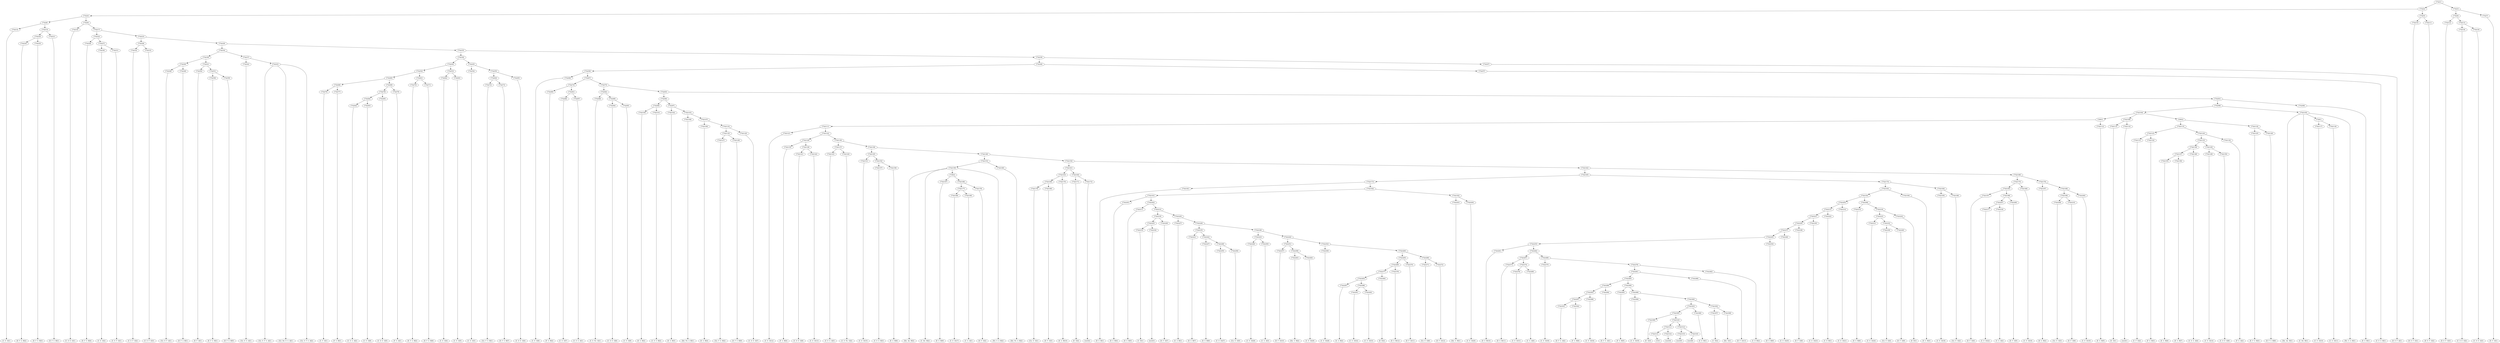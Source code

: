 digraph sample{
"C742(1)"->"C742(2)"
"C742(1)"->"C742(3)"
"C742(2)"->"C742(4)"
"C742(2)"->"C742(5)"
"C742(3)"->"C742(6)"
"C742(3)"->"C742(7)"
"C742(4)"->"C742(8)"
"C742(4)"->"C742(9)"
"C742(5)"->"C742(10)"
"C742(5)"->"C742(11)"
"C742(6)"->"C742(12)"
"C742(6)"->"C742(13)"
"C742(7)"->"[D  F  G](1)"
"C742(8)"->"C742(14)"
"C742(8)"->"C742(15)"
"C742(9)"->"C742(16)"
"C742(9)"->"C742(17)"
"C742(10)"->"[D  E  F  G](1)"
"C742(11)"->"[D  E  F  G](2)"
"C742(12)"->"[D  E  F  G](3)"
"C742(13)"->"C742(18)"
"C742(13)"->"C742(19)"
"C742(14)"->"[C  E  G](1)"
"C742(15)"->"C742(20)"
"C742(15)"->"C742(21)"
"C742(16)"->"[C  D  E  G](1)"
"C742(17)"->"C742(22)"
"C742(17)"->"C742(23)"
"C742(18)"->"[C  D  E  G](2)"
"C742(19)"->"[C  D  E  G](3)"
"C742(20)"->"C742(24)"
"C742(20)"->"C742(25)"
"C742(21)"->"[D  F  G  B](1)"
"C742(22)"->"C742(26)"
"C742(22)"->"C742(27)"
"C742(23)"->"C742(28)"
"C742(23)"->"C742(29)"
"C742(24)"->"[D  F  G  B](2)"
"C742(25)"->"[D  F  G  B](3)"
"C742(26)"->"[D  F  G  B](4)"
"C742(27)"->"C742(30)"
"C742(27)"->"C742(31)"
"C742(28)"->"C742(32)"
"C742(28)"->"C742(33)"
"C742(29)"->"C742(34)"
"C742(29)"->"C742(35)"
"C742(30)"->"[C  E  G](2)"
"C742(31)"->"[C  E  F  G](1)"
"C742(32)"->"[C  E  F  G](2)"
"C742(33)"->"[C  E  F  G](3)"
"C742(34)"->"C742(36)"
"C742(34)"->"C742(37)"
"C742(35)"->"C742(38)"
"C742(35)"->"C742(39)"
"C742(36)"->"C742(40)"
"C742(36)"->"C742(41)"
"C742(37)"->"C742(42)"
"C742(37)"->"C742(43)"
"C742(38)"->"C742(44)"
"C742(38)"->"C742(45)"
"C742(39)"->"C742(46)"
"C742(39)"->"C742(47)"
"C742(40)"->"C742(48)"
"C742(40)"->"C742(49)"
"C742(41)"->"C742(50)"
"C742(41)"->"C742(51)"
"C742(42)"->"[Cis  E  G  A](1)"
"C742(43)"->"[Cis  E  F  G  A](1)"
"C742(43)"->"[Cis  Dis  E  G  A](1)"
"C742(43)"->"[Cis  E  F  G  A](2)"
"C742(44)"->"C742(52)"
"C742(44)"->"C742(53)"
"C742(45)"->"C742(54)"
"C742(45)"->"C742(55)"
"C742(46)"->"C742(56)"
"C742(46)"->"C742(57)"
"C742(47)"->"[D  E  F  A](1)"
"C742(48)"->"[Cis  D  F  A](1)"
"C742(49)"->"[D  F  A  B](1)"
"C742(50)"->"[D  F  A](1)"
"C742(51)"->"C742(58)"
"C742(51)"->"C742(59)"
"C742(52)"->"C742(60)"
"C742(52)"->"C742(61)"
"C742(53)"->"C742(62)"
"C742(53)"->"C742(63)"
"C742(54)"->"[C  E  G](3)"
"C742(55)"->"C742(64)"
"C742(55)"->"C742(65)"
"C742(56)"->"C742(66)"
"C742(56)"->"C742(67)"
"C742(57)"->"[C  E  G  B](1)"
"C742(58)"->"[E  F  G  B](1)"
"C742(59)"->"[D  F  G  B](5)"
"C742(60)"->"C742(68)"
"C742(60)"->"C742(69)"
"C742(61)"->"C742(70)"
"C742(61)"->"C742(71)"
"C742(62)"->"[C  E  G](4)"
"C742(63)"->"[C  E  G](5)"
"C742(64)"->"C742(72)"
"C742(64)"->"C742(73)"
"C742(65)"->"[C  D  E  G](4)"
"C742(66)"->"[C  E  G](6)"
"C742(67)"->"C742(74)"
"C742(67)"->"C742(75)"
"C742(68)"->"C742(76)"
"C742(68)"->"C742(77)"
"C742(69)"->"C742(78)"
"C742(69)"->"C742(79)"
"C742(70)"->"[E  F  G  B](2)"
"C742(71)"->"[D  F  G  B](6)"
"C742(72)"->"[Cis  F  G  B](1)"
"C742(73)"->"[D  F  G  B](7)"
"C742(74)"->"C742(80)"
"C742(74)"->"C742(81)"
"C742(75)"->"C742(82)"
"C742(75)"->"C742(83)"
"C742(76)"->"[C  F  G](1)"
"C742(77)"->"[F  G  B](1)"
"C742(78)"->"C742(84)"
"C742(78)"->"C742(85)"
"C742(79)"->"[F  G  A](1)"
"C742(80)"->"[F  G  B](2)"
"C742(81)"->"C742(86)"
"C742(81)"->"C742(87)"
"C742(82)"->"C742(88)"
"C742(82)"->"C742(89)"
"C742(83)"->"C742(90)"
"C742(83)"->"C742(91)"
"C742(84)"->"C742(92)"
"C742(84)"->"C742(93)"
"C742(85)"->"[C  D  E  G](5)"
"C742(86)"->"[C  E  G](7)"
"C742(87)"->"[C  E  G  A](1)"
"C742(88)"->"[C  E  Fis  G](1)"
"C742(89)"->"C742(94)"
"C742(89)"->"C742(95)"
"C742(90)"->"C742(96)"
"C742(90)"->"C742(97)"
"C742(91)"->"C742(98)"
"C742(91)"->"C742(99)"
"C742(92)"->"[C  E  G  A](2)"
"C742(93)"->"[C  E  G](8)"
"C742(94)"->"[C  D  E  G](6)"
"C742(95)"->"[C  E  G](9)"
"C742(96)"->"C742(100)"
"C742(96)"->"C742(101)"
"C742(97)"->"C742(102)"
"C742(97)"->"C742(103)"
"C742(98)"->"C742(104)"
"C742(98)"->"C742(105)"
"C742(99)"->"[E  G  B](1)"
"C742(100)"->"[E  G  B](2)"
"C742(101)"->"[C  E  G  B](2)"
"C742(102)"->"[E  G  B](3)"
"C742(103)"->"C742(106)"
"C742(103)"->"C742(107)"
"C742(104)"->"C300(1)"
"C742(104)"->"C742(108)"
"C742(104)"->"C300(2)"
"C742(105)"->"[Dis  Ais  B](1)"
"C742(105)"->"[C  Dis  B](1)"
"C742(105)"->"C729(1)"
"C742(105)"->"[Fis  G  A  B](1)"
"C742(106)"->"[Dis  Fis  A  B](1)"
"C742(107)"->"C742(109)"
"C742(107)"->"C742(110)"
"C300(1)"->"C742(111)"
"C300(1)"->"C742(112)"
"C742(108)"->"C742(113)"
"C742(108)"->"C742(114)"
"C300(2)"->"C742(115)"
"C300(2)"->"C742(116)"
"C729(1)"->"C742(117)"
"C729(1)"->"C742(118)"
"C742(109)"->"[E  G  B](4)"
"C742(110)"->"C742(119)"
"C742(110)"->"C742(120)"
"C742(111)"->"C742(121)"
"C742(111)"->"C742(122)"
"C742(112)"->"[E  G  B](5)"
"C742(113)"->"[E  G](1)"
"C742(114)"->"[rest](1)"
"C742(115)"->"C742(123)"
"C742(115)"->"C742(124)"
"C742(116)"->"C742(125)"
"C742(116)"->"C742(126)"
"C742(117)"->"[C  E  G](10)"
"C742(118)"->"[C  E  G](11)"
"C742(119)"->"C742(127)"
"C742(119)"->"C742(128)"
"C742(120)"->"[C  D  E  G](7)"
"C742(121)"->"[C  E  G](12)"
"C742(122)"->"C742(129)"
"C742(122)"->"C742(130)"
"C742(123)"->"C742(131)"
"C742(123)"->"C742(132)"
"C742(124)"->"C742(133)"
"C742(124)"->"C742(134)"
"C742(125)"->"[E  F  G  B](3)"
"C742(126)"->"[D  F  G  B](8)"
"C742(127)"->"[Cis  F  G  B](2)"
"C742(128)"->"[D  F  G  B](9)"
"C742(129)"->"C742(135)"
"C742(129)"->"C742(136)"
"C742(130)"->"C742(137)"
"C742(130)"->"C742(138)"
"C742(131)"->"[C  F  G](2)"
"C742(132)"->"[F  G  B](3)"
"C742(133)"->"C742(139)"
"C742(133)"->"C742(140)"
"C742(134)"->"[F  G  A](2)"
"C742(135)"->"[F  G  B](4)"
"C742(136)"->"C742(141)"
"C742(136)"->"C742(142)"
"C742(137)"->"C742(143)"
"C742(137)"->"C742(144)"
"C742(138)"->"C742(145)"
"C742(138)"->"C742(146)"
"C742(139)"->"C742(147)"
"C742(139)"->"C742(148)"
"C742(140)"->"C742(149)"
"C742(140)"->"C742(150)"
"C742(141)"->"[C  D  E  G](8)"
"C742(142)"->"[C  E  G](13)"
"C742(143)"->"[C  E  G  A](3)"
"C742(144)"->"[C  E  Fis  G](2)"
"C742(145)"->"C742(151)"
"C742(145)"->"C742(152)"
"C742(146)"->"C742(153)"
"C742(146)"->"C742(154)"
"C742(147)"->"C742(155)"
"C742(147)"->"C742(156)"
"C742(148)"->"[C  E  G  A](4)"
"C742(149)"->"[C  E  G](14)"
"C742(150)"->"[C  D  E  G](9)"
"C742(151)"->"[C  E  G](15)"
"C742(152)"->"C742(157)"
"C742(152)"->"C742(158)"
"C742(153)"->"C742(159)"
"C742(153)"->"C742(160)"
"C742(154)"->"C742(161)"
"C742(154)"->"C742(162)"
"C742(155)"->"[E  G  B](6)"
"C742(156)"->"[E  G  B](7)"
"C742(157)"->"[C  E  G  B](3)"
"C742(158)"->"[E  G  B](8)"
"C742(159)"->"[Dis  Ais  B](2)"
"C742(159)"->"[C  Dis  B](2)"
"C742(159)"->"C729(2)"
"C742(159)"->"[Fis  G  A  B](2)"
"C742(160)"->"[Dis  Fis  A  B](2)"
"C742(161)"->"C742(163)"
"C742(161)"->"C742(164)"
"C742(162)"->"C742(165)"
"C742(162)"->"C742(166)"
"C729(2)"->"C742(167)"
"C729(2)"->"C742(168)"
"C742(163)"->"C742(169)"
"C742(163)"->"C742(170)"
"C742(164)"->"C742(171)"
"C742(164)"->"C742(172)"
"C742(165)"->"C742(173)"
"C742(165)"->"C742(174)"
"C742(166)"->"C742(175)"
"C742(166)"->"C742(176)"
"C742(167)"->"[E  G  B](9)"
"C742(168)"->"C742(177)"
"C742(168)"->"C742(178)"
"C742(169)"->"C742(179)"
"C742(169)"->"C742(180)"
"C742(170)"->"[E  G  B](10)"
"C742(171)"->"[E  G](2)"
"C742(172)"->"[rest](2)"
"C742(173)"->"C742(181)"
"C742(173)"->"C742(182)"
"C742(174)"->"C742(183)"
"C742(174)"->"C742(184)"
"C742(175)"->"C742(185)"
"C742(175)"->"C742(186)"
"C742(176)"->"C742(187)"
"C742(176)"->"C742(188)"
"C742(177)"->"C742(189)"
"C742(177)"->"C742(190)"
"C742(178)"->"[D  F  G](2)"
"C742(179)"->"[Cis  E  G](1)"
"C742(180)"->"[D  F  G](3)"
"C742(181)"->"[D  G  B](1)"
"C742(182)"->"C742(191)"
"C742(182)"->"C742(192)"
"C742(183)"->"C742(193)"
"C742(183)"->"C742(194)"
"C742(184)"->"C742(195)"
"C742(184)"->"C742(196)"
"C742(185)"->"C742(197)"
"C742(185)"->"C742(198)"
"C742(186)"->"[C  E  G](16)"
"C742(187)"->"[D  G  B](2)"
"C742(188)"->"C742(199)"
"C742(188)"->"C742(200)"
"C742(189)"->"[C  E  G](17)"
"C742(190)"->"[C  G  A](1)"
"C742(191)"->"C742(201)"
"C742(191)"->"C742(202)"
"C742(192)"->"C742(203)"
"C742(192)"->"C742(204)"
"C742(193)"->"C742(205)"
"C742(193)"->"C742(206)"
"C742(194)"->"[D  G  B](3)"
"C742(195)"->"[C  E  G](18)"
"C742(196)"->"[Cis  E  G](2)"
"C742(197)"->"[D  F  G](4)"
"C742(198)"->"C742(207)"
"C742(198)"->"C742(208)"
"C742(199)"->"C742(209)"
"C742(199)"->"C742(210)"
"C742(200)"->"[C  E  G](19)"
"C742(201)"->"[D  G  B](4)"
"C742(202)"->"C742(211)"
"C742(202)"->"C742(212)"
"C742(203)"->"[Dis  G  B](1)"
"C742(204)"->"[C  E  G](20)"
"C742(205)"->"C742(213)"
"C742(205)"->"C742(214)"
"C742(206)"->"C742(215)"
"C742(206)"->"C742(216)"
"C742(207)"->"C742(217)"
"C742(207)"->"C742(218)"
"C742(208)"->"[D  F  G](5)"
"C742(209)"->"[Cis  E  G](3)"
"C742(210)"->"[D  F  G](6)"
"C742(211)"->"[D  G  B](5)"
"C742(212)"->"C742(219)"
"C742(212)"->"C742(220)"
"C742(213)"->"C742(221)"
"C742(213)"->"C742(222)"
"C742(214)"->"[C  E  G](21)"
"C742(215)"->"[D  G  B](6)"
"C742(216)"->"C742(223)"
"C742(216)"->"C742(224)"
"C742(217)"->"[C  E  G](22)"
"C742(218)"->"[C  G  A](2)"
"C742(219)"->"C742(225)"
"C742(219)"->"C742(226)"
"C742(220)"->"C742(227)"
"C742(220)"->"C742(228)"
"C742(221)"->"C742(229)"
"C742(221)"->"C742(230)"
"C742(222)"->"[C  D  B](1)"
"C742(223)"->"C742(231)"
"C742(223)"->"C742(232)"
"C742(224)"->"[D  E](1)"
"C742(225)"->"C742(233)"
"C742(225)"->"C742(234)"
"C742(226)"->"[D  F  G](7)"
"C742(227)"->"[G  A  B](1)"
"C742(228)"->"C742(235)"
"C742(228)"->"C742(236)"
"C742(229)"->"C742(237)"
"C742(229)"->"C742(238)"
"C742(230)"->"[C  E  G](23)"
"C742(231)"->"[C  E  G](24)"
"C742(232)"->"C742(239)"
"C742(232)"->"C742(240)"
"C742(233)"->"[C  E](1)"
"C742(234)"->"[rest](3)"
"C742(235)"->"C742(241)"
"C742(235)"->"C742(242)"
"C742(236)"->"C742(243)"
"C742(236)"->"C742(244)"
"C742(237)"->"C742(245)"
"C742(237)"->"C742(246)"
"C742(238)"->"[D  F  G](8)"
"C742(239)"->"[Cis  E  G](4)"
"C742(240)"->"[D  F  G](9)"
"C742(241)"->"[D  G  B](7)"
"C742(242)"->"C742(247)"
"C742(242)"->"C742(248)"
"C742(243)"->"C742(249)"
"C742(243)"->"C742(250)"
"C742(244)"->"C742(251)"
"C742(244)"->"C742(252)"
"C742(245)"->"C742(253)"
"C742(245)"->"C742(254)"
"C742(246)"->"[C  E  G](25)"
"C742(247)"->"[D  G  B](8)"
"C742(248)"->"C742(255)"
"C742(248)"->"C742(256)"
"C742(249)"->"[C  E  G](26)"
"C742(250)"->"[C  G  A](3)"
"C742(251)"->"C742(257)"
"C742(251)"->"C742(258)"
"C742(252)"->"C742(259)"
"C742(252)"->"C742(260)"
"C742(253)"->"C742(261)"
"C742(253)"->"C742(262)"
"C742(254)"->"[D  G  B](9)"
"C742(255)"->"[C  E  G](27)"
"C742(256)"->"[Cis  E  G](5)"
"C742(257)"->"[D  F  G](10)"
"C742(258)"->"C742(263)"
"C742(258)"->"C742(264)"
"C742(259)"->"[C  E  G](28)"
"C742(260)"->"C742(265)"
"C742(260)"->"C742(266)"
"C742(261)"->"[D  G  B](10)"
"C742(262)"->"C742(267)"
"C742(262)"->"C742(268)"
"C742(263)"->"[Dis  G  B](2)"
"C742(264)"->"[C  E  G](29)"
"C742(265)"->"C742(269)"
"C742(265)"->"C742(270)"
"C742(266)"->"C742(271)"
"C742(266)"->"C742(272)"
"C742(267)"->"C742(273)"
"C742(267)"->"C742(274)"
"C742(268)"->"C742(275)"
"C742(268)"->"C742(276)"
"C742(269)"->"C742(277)"
"C742(269)"->"C742(278)"
"C742(270)"->"[D  F  G](11)"
"C742(271)"->"[Cis  E  G](6)"
"C742(272)"->"[D  F  G](12)"
"C742(273)"->"[D  G  B](11)"
"C742(274)"->"C742(279)"
"C742(274)"->"C742(280)"
"C742(275)"->"[C  E  G](30)"
"C742(276)"->"C742(281)"
"C742(276)"->"C742(282)"
"C742(277)"->"C742(283)"
"C742(277)"->"C742(284)"
"C742(278)"->"[D  G  B](12)"
"C742(279)"->"[C  E  G](31)"
"C742(280)"->"[C  G  A](4)"
"C742(281)"->"C742(285)"
"C742(281)"->"C742(286)"
"C742(282)"->"[C  D  B](2)"
"C742(283)"->"C742(287)"
"C742(283)"->"C742(288)"
"C742(284)"->"[D  E](2)"
"C742(285)"->"C742(289)"
"C742(285)"->"C742(290)"
"C742(286)"->"[D  F  G](13)"
"C742(287)"->"[G  A  B](2)"
"C742(288)"->"C742(291)"
"C742(288)"->"C742(292)"
"C742(289)"->"C742(293)"
"C742(289)"->"C742(294)"
"C742(290)"->"C742(295)"
"C742(290)"->"C742(296)"
"C742(291)"->"[C  E  G](32)"
"C742(292)"->"[C  E  G](33)"
"C742(293)"->"C742(297)"
"C742(293)"->"C742(298)"
"C742(294)"->"[D  F  G  A](1)"
"C742(295)"->"[F  G  B](5)"
"C742(296)"->"C742(299)"
"C742(296)"->"C742(300)"
"C742(297)"->"C742(301)"
"C742(297)"->"C742(302)"
"C742(298)"->"[C  E  G](34)"
"C742(299)"->"[C  E  G](35)"
"C742(300)"->"C742(303)"
"C742(300)"->"C742(304)"
"C742(301)"->"[D  F  G  A](2)"
"C742(302)"->"[F  G  B](6)"
"C742(303)"->"C742(305)"
"C742(303)"->"C742(306)"
"C742(304)"->"C742(307)"
"C742(304)"->"C742(308)"
"C742(305)"->"C742(309)"
"C742(305)"->"C742(310)"
"C742(306)"->"[C  E  B](1)"
"C742(307)"->"[C  E](2)"
"C742(308)"->"[Dis  G](1)"
"C742(309)"->"[E  G](3)"
"C742(310)"->"C742(311)"
"C742(310)"->"C742(312)"
"C742(311)"->"C742(313)"
"C742(311)"->"C742(314)"
"C742(312)"->"C742(315)"
"C742(312)"->"C742(316)"
"C742(313)"->"[C](1)"
"C742(314)"->"[rest](4)"
"C742(315)"->"[rest](5)"
"C742(316)"->"[rest](6)"
{rank = min; "C742(1)";}
{rank = same; "C742(2)"; "C742(3)";}
{rank = same; "C742(4)"; "C742(5)"; "C742(6)"; "C742(7)";}
{rank = same; "C742(8)"; "C742(9)"; "C742(10)"; "C742(11)"; "C742(12)"; "C742(13)";}
{rank = same; "C742(14)"; "C742(15)"; "C742(16)"; "C742(17)"; "C742(18)"; "C742(19)";}
{rank = same; "C742(20)"; "C742(21)"; "C742(22)"; "C742(23)";}
{rank = same; "C742(24)"; "C742(25)"; "C742(26)"; "C742(27)"; "C742(28)"; "C742(29)";}
{rank = same; "C742(30)"; "C742(31)"; "C742(32)"; "C742(33)"; "C742(34)"; "C742(35)";}
{rank = same; "C742(36)"; "C742(37)"; "C742(38)"; "C742(39)";}
{rank = same; "C742(40)"; "C742(41)"; "C742(42)"; "C742(43)"; "C742(44)"; "C742(45)"; "C742(46)"; "C742(47)";}
{rank = same; "C742(48)"; "C742(49)"; "C742(50)"; "C742(51)"; "C742(52)"; "C742(53)"; "C742(54)"; "C742(55)"; "C742(56)"; "C742(57)";}
{rank = same; "C742(58)"; "C742(59)"; "C742(60)"; "C742(61)"; "C742(62)"; "C742(63)"; "C742(64)"; "C742(65)"; "C742(66)"; "C742(67)";}
{rank = same; "C742(68)"; "C742(69)"; "C742(70)"; "C742(71)"; "C742(72)"; "C742(73)"; "C742(74)"; "C742(75)";}
{rank = same; "C742(76)"; "C742(77)"; "C742(78)"; "C742(79)"; "C742(80)"; "C742(81)"; "C742(82)"; "C742(83)";}
{rank = same; "C742(84)"; "C742(85)"; "C742(86)"; "C742(87)"; "C742(88)"; "C742(89)"; "C742(90)"; "C742(91)";}
{rank = same; "C742(92)"; "C742(93)"; "C742(94)"; "C742(95)"; "C742(96)"; "C742(97)"; "C742(98)"; "C742(99)";}
{rank = same; "C742(100)"; "C742(101)"; "C742(102)"; "C742(103)"; "C742(104)"; "C742(105)";}
{rank = same; "C742(106)"; "C742(107)"; "C300(1)"; "C742(108)"; "C300(2)"; "C729(1)";}
{rank = same; "C742(109)"; "C742(110)"; "C742(111)"; "C742(112)"; "C742(113)"; "C742(114)"; "C742(115)"; "C742(116)"; "C742(117)"; "C742(118)";}
{rank = same; "C742(119)"; "C742(120)"; "C742(121)"; "C742(122)"; "C742(123)"; "C742(124)"; "C742(125)"; "C742(126)";}
{rank = same; "C742(127)"; "C742(128)"; "C742(129)"; "C742(130)"; "C742(131)"; "C742(132)"; "C742(133)"; "C742(134)";}
{rank = same; "C742(135)"; "C742(136)"; "C742(137)"; "C742(138)"; "C742(139)"; "C742(140)";}
{rank = same; "C742(141)"; "C742(142)"; "C742(143)"; "C742(144)"; "C742(145)"; "C742(146)"; "C742(147)"; "C742(148)"; "C742(149)"; "C742(150)";}
{rank = same; "C742(151)"; "C742(152)"; "C742(153)"; "C742(154)"; "C742(155)"; "C742(156)";}
{rank = same; "C742(157)"; "C742(158)"; "C742(159)"; "C742(160)"; "C742(161)"; "C742(162)";}
{rank = same; "C729(2)"; "C742(163)"; "C742(164)"; "C742(165)"; "C742(166)";}
{rank = same; "C742(167)"; "C742(168)"; "C742(169)"; "C742(170)"; "C742(171)"; "C742(172)"; "C742(173)"; "C742(174)"; "C742(175)"; "C742(176)";}
{rank = same; "C742(177)"; "C742(178)"; "C742(179)"; "C742(180)"; "C742(181)"; "C742(182)"; "C742(183)"; "C742(184)"; "C742(185)"; "C742(186)"; "C742(187)"; "C742(188)";}
{rank = same; "C742(189)"; "C742(190)"; "C742(191)"; "C742(192)"; "C742(193)"; "C742(194)"; "C742(195)"; "C742(196)"; "C742(197)"; "C742(198)"; "C742(199)"; "C742(200)";}
{rank = same; "C742(201)"; "C742(202)"; "C742(203)"; "C742(204)"; "C742(205)"; "C742(206)"; "C742(207)"; "C742(208)"; "C742(209)"; "C742(210)";}
{rank = same; "C742(211)"; "C742(212)"; "C742(213)"; "C742(214)"; "C742(215)"; "C742(216)"; "C742(217)"; "C742(218)";}
{rank = same; "C742(219)"; "C742(220)"; "C742(221)"; "C742(222)"; "C742(223)"; "C742(224)";}
{rank = same; "C742(225)"; "C742(226)"; "C742(227)"; "C742(228)"; "C742(229)"; "C742(230)"; "C742(231)"; "C742(232)";}
{rank = same; "C742(233)"; "C742(234)"; "C742(235)"; "C742(236)"; "C742(237)"; "C742(238)"; "C742(239)"; "C742(240)";}
{rank = same; "C742(241)"; "C742(242)"; "C742(243)"; "C742(244)"; "C742(245)"; "C742(246)";}
{rank = same; "C742(247)"; "C742(248)"; "C742(249)"; "C742(250)"; "C742(251)"; "C742(252)"; "C742(253)"; "C742(254)";}
{rank = same; "C742(255)"; "C742(256)"; "C742(257)"; "C742(258)"; "C742(259)"; "C742(260)"; "C742(261)"; "C742(262)";}
{rank = same; "C742(263)"; "C742(264)"; "C742(265)"; "C742(266)"; "C742(267)"; "C742(268)";}
{rank = same; "C742(269)"; "C742(270)"; "C742(271)"; "C742(272)"; "C742(273)"; "C742(274)"; "C742(275)"; "C742(276)";}
{rank = same; "C742(277)"; "C742(278)"; "C742(279)"; "C742(280)"; "C742(281)"; "C742(282)";}
{rank = same; "C742(283)"; "C742(284)"; "C742(285)"; "C742(286)";}
{rank = same; "C742(287)"; "C742(288)"; "C742(289)"; "C742(290)";}
{rank = same; "C742(291)"; "C742(292)"; "C742(293)"; "C742(294)"; "C742(295)"; "C742(296)";}
{rank = same; "C742(297)"; "C742(298)"; "C742(299)"; "C742(300)";}
{rank = same; "C742(301)"; "C742(302)"; "C742(303)"; "C742(304)";}
{rank = same; "C742(305)"; "C742(306)"; "C742(307)"; "C742(308)";}
{rank = same; "C742(309)"; "C742(310)";}
{rank = same; "C742(311)"; "C742(312)";}
{rank = same; "C742(313)"; "C742(314)"; "C742(315)"; "C742(316)";}
{rank = same; "[D  F  G](1)"; "[D  E  F  G](1)"; "[D  E  F  G](2)"; "[D  E  F  G](3)"; "[C  E  G](1)"; "[C  D  E  G](1)"; "[C  D  E  G](2)"; "[C  D  E  G](3)"; "[D  F  G  B](1)"; "[D  F  G  B](2)"; "[D  F  G  B](3)"; "[D  F  G  B](4)"; "[C  E  G](2)"; "[C  E  F  G](1)"; "[C  E  F  G](2)"; "[C  E  F  G](3)"; "[Cis  E  G  A](1)"; "[Cis  E  F  G  A](1)"; "[Cis  Dis  E  G  A](1)"; "[Cis  E  F  G  A](2)"; "[D  E  F  A](1)"; "[Cis  D  F  A](1)"; "[D  F  A  B](1)"; "[D  F  A](1)"; "[C  E  G](3)"; "[C  E  G  B](1)"; "[E  F  G  B](1)"; "[D  F  G  B](5)"; "[C  E  G](4)"; "[C  E  G](5)"; "[C  D  E  G](4)"; "[C  E  G](6)"; "[E  F  G  B](2)"; "[D  F  G  B](6)"; "[Cis  F  G  B](1)"; "[D  F  G  B](7)"; "[C  F  G](1)"; "[F  G  B](1)"; "[F  G  A](1)"; "[F  G  B](2)"; "[C  D  E  G](5)"; "[C  E  G](7)"; "[C  E  G  A](1)"; "[C  E  Fis  G](1)"; "[C  E  G  A](2)"; "[C  E  G](8)"; "[C  D  E  G](6)"; "[C  E  G](9)"; "[E  G  B](1)"; "[E  G  B](2)"; "[C  E  G  B](2)"; "[E  G  B](3)"; "[Dis  Ais  B](1)"; "[C  Dis  B](1)"; "[Fis  G  A  B](1)"; "[Dis  Fis  A  B](1)"; "[E  G  B](4)"; "[E  G  B](5)"; "[E  G](1)"; "[rest](1)"; "[C  E  G](10)"; "[C  E  G](11)"; "[C  D  E  G](7)"; "[C  E  G](12)"; "[E  F  G  B](3)"; "[D  F  G  B](8)"; "[Cis  F  G  B](2)"; "[D  F  G  B](9)"; "[C  F  G](2)"; "[F  G  B](3)"; "[F  G  A](2)"; "[F  G  B](4)"; "[C  D  E  G](8)"; "[C  E  G](13)"; "[C  E  G  A](3)"; "[C  E  Fis  G](2)"; "[C  E  G  A](4)"; "[C  E  G](14)"; "[C  D  E  G](9)"; "[C  E  G](15)"; "[E  G  B](6)"; "[E  G  B](7)"; "[C  E  G  B](3)"; "[E  G  B](8)"; "[Dis  Ais  B](2)"; "[C  Dis  B](2)"; "[Fis  G  A  B](2)"; "[Dis  Fis  A  B](2)"; "[E  G  B](9)"; "[E  G  B](10)"; "[E  G](2)"; "[rest](2)"; "[D  F  G](2)"; "[Cis  E  G](1)"; "[D  F  G](3)"; "[D  G  B](1)"; "[C  E  G](16)"; "[D  G  B](2)"; "[C  E  G](17)"; "[C  G  A](1)"; "[D  G  B](3)"; "[C  E  G](18)"; "[Cis  E  G](2)"; "[D  F  G](4)"; "[C  E  G](19)"; "[D  G  B](4)"; "[Dis  G  B](1)"; "[C  E  G](20)"; "[D  F  G](5)"; "[Cis  E  G](3)"; "[D  F  G](6)"; "[D  G  B](5)"; "[C  E  G](21)"; "[D  G  B](6)"; "[C  E  G](22)"; "[C  G  A](2)"; "[C  D  B](1)"; "[D  E](1)"; "[D  F  G](7)"; "[G  A  B](1)"; "[C  E  G](23)"; "[C  E  G](24)"; "[C  E](1)"; "[rest](3)"; "[D  F  G](8)"; "[Cis  E  G](4)"; "[D  F  G](9)"; "[D  G  B](7)"; "[C  E  G](25)"; "[D  G  B](8)"; "[C  E  G](26)"; "[C  G  A](3)"; "[D  G  B](9)"; "[C  E  G](27)"; "[Cis  E  G](5)"; "[D  F  G](10)"; "[C  E  G](28)"; "[D  G  B](10)"; "[Dis  G  B](2)"; "[C  E  G](29)"; "[D  F  G](11)"; "[Cis  E  G](6)"; "[D  F  G](12)"; "[D  G  B](11)"; "[C  E  G](30)"; "[D  G  B](12)"; "[C  E  G](31)"; "[C  G  A](4)"; "[C  D  B](2)"; "[D  E](2)"; "[D  F  G](13)"; "[G  A  B](2)"; "[C  E  G](32)"; "[C  E  G](33)"; "[D  F  G  A](1)"; "[F  G  B](5)"; "[C  E  G](34)"; "[C  E  G](35)"; "[D  F  G  A](2)"; "[F  G  B](6)"; "[C  E  B](1)"; "[C  E](2)"; "[Dis  G](1)"; "[E  G](3)"; "[C](1)"; "[rest](4)"; "[rest](5)"; "[rest](6)";}
}